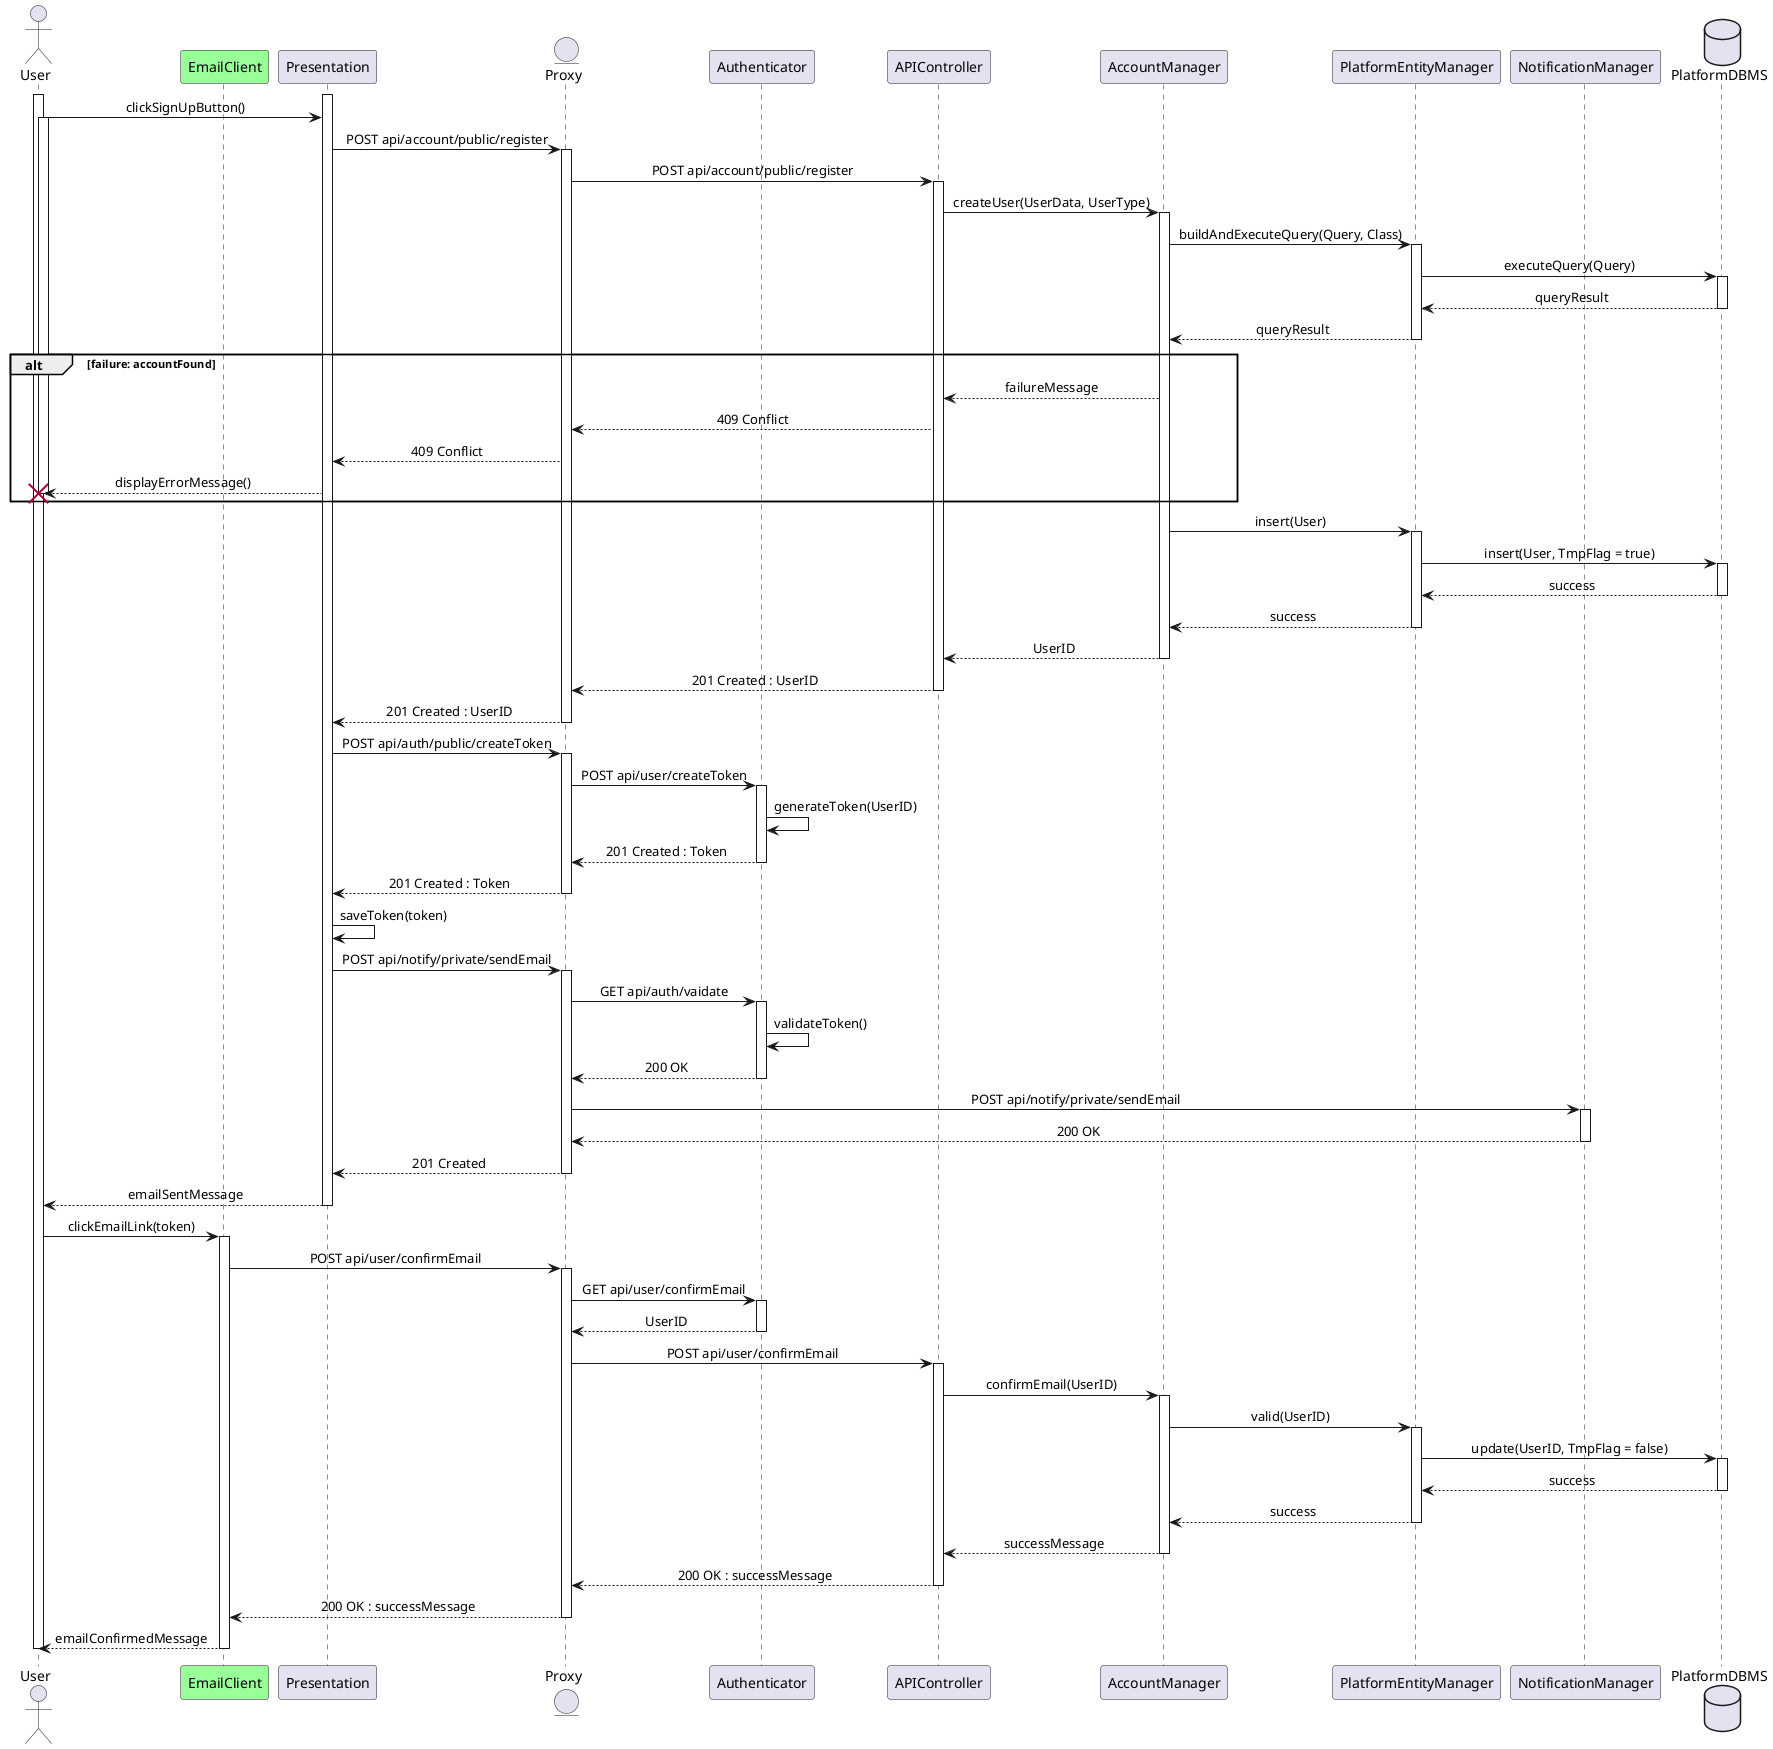 
@startuml Registration
skinparam sequenceMessageAlign center
actor       User
participant EmailClient #99FF99
participant Presentation
entity      Proxy
participant Authenticator
participant APIController
participant AccountManager
participant PlatformEntityManager
participant NotificationManager
database    PlatformDBMS
activate User
activate Presentation
User -> Presentation : clickSignUpButton()
activate User
Presentation -> Proxy : POST api/account/public/register
activate Proxy

Proxy -> APIController : POST api/account/public/register
activate APIController
APIController -> AccountManager : createUser(UserData, UserType)
activate AccountManager
AccountManager -> PlatformEntityManager : buildAndExecuteQuery(Query, Class)
activate PlatformEntityManager
PlatformEntityManager -> PlatformDBMS : executeQuery(Query)
activate PlatformDBMS
PlatformDBMS --> PlatformEntityManager : queryResult
deactivate PlatformDBMS
PlatformEntityManager --> AccountManager : queryResult
deactivate PlatformEntityManager
alt failure: accountFound
AccountManager --> APIController : failureMessage
APIController --> Proxy : 409 Conflict
Proxy --> Presentation : 409 Conflict
Presentation --> User !! : displayErrorMessage()
end
AccountManager -> PlatformEntityManager : insert(User)
activate PlatformEntityManager
PlatformEntityManager -> PlatformDBMS : insert(User, TmpFlag = true)
activate PlatformDBMS
PlatformDBMS --> PlatformEntityManager : success
deactivate PlatformDBMS
PlatformEntityManager --> AccountManager : success
deactivate PlatformEntityManager
AccountManager --> APIController : UserID
deactivate AccountManager
APIController --> Proxy : 201 Created : UserID
deactivate APIController
Proxy --> Presentation : 201 Created : UserID
deactivate Proxy
Presentation -> Proxy : POST api/auth/public/createToken
activate Proxy
Proxy -> Authenticator: POST api/user/createToken
activate Authenticator
Authenticator -> Authenticator : generateToken(UserID)
Authenticator --> Proxy : 201 Created : Token
deactivate Authenticator
Proxy --> Presentation : 201 Created : Token
deactivate Proxy
Presentation -> Presentation : saveToken(token)
Presentation -> Proxy : POST api/notify/private/sendEmail
activate Proxy
Proxy -> Authenticator : GET api/auth/vaidate
activate Authenticator
Authenticator -> Authenticator : validateToken()
Authenticator --> Proxy : 200 OK
deactivate Authenticator
Proxy -> NotificationManager : POST api/notify/private/sendEmail
activate NotificationManager
NotificationManager --> Proxy : 200 OK
deactivate NotificationManager
Proxy --> Presentation : 201 Created
deactivate Proxy
Presentation --> User : emailSentMessage
deactivate Presentation
User -> EmailClient : clickEmailLink(token)
activate EmailClient
EmailClient -> Proxy : POST api/user/confirmEmail
activate Proxy
Proxy -> Authenticator : GET api/user/confirmEmail
activate Authenticator
Authenticator --> Proxy : UserID
deactivate Authenticator
Proxy -> APIController : POST api/user/confirmEmail
activate APIController
APIController -> AccountManager : confirmEmail(UserID)
deactivate Authenticator
activate AccountManager
AccountManager -> PlatformEntityManager : valid(UserID) 
activate PlatformEntityManager
PlatformEntityManager -> PlatformDBMS : update(UserID, TmpFlag = false)
activate PlatformDBMS
PlatformDBMS --> PlatformEntityManager : success
deactivate PlatformDBMS
PlatformEntityManager --> AccountManager : success
deactivate PlatformEntityManager
AccountManager --> APIController : successMessage
deactivate AccountManager
APIController --> Proxy : 200 OK : successMessage
deactivate APIController
Proxy --> EmailClient :  200 OK : successMessage
deactivate Proxy
EmailClient --> User : emailConfirmedMessage
deactivate EmailClient
deactivate Proxy
deactivate User 
@enduml
